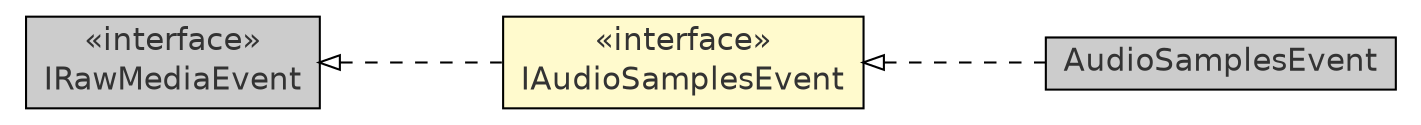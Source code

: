 #!/usr/local/bin/dot
#
# Class diagram 
# Generated by UmlGraph version 4.8 (http://www.spinellis.gr/sw/umlgraph)
#

digraph G {
	edge [fontname="Helvetica",fontsize=10,labelfontname="Helvetica",labelfontsize=10];
	node [fontname="Helvetica",fontsize=10,shape=plaintext];
	rankdir=LR;
	ranksep=1;
	// com.xuggle.mediatool.event.IAudioSamplesEvent
	c23852 [label=<<table border="0" cellborder="1" cellspacing="0" cellpadding="2" port="p" bgcolor="lemonChiffon" href="./IAudioSamplesEvent.html">
		<tr><td><table border="0" cellspacing="0" cellpadding="1">
			<tr><td> &laquo;interface&raquo; </td></tr>
			<tr><td> IAudioSamplesEvent </td></tr>
		</table></td></tr>
		</table>>, fontname="Helvetica", fontcolor="grey20", fontsize=15.0];
	// com.xuggle.mediatool.event.IRawMediaEvent
	c23854 [label=<<table border="0" cellborder="1" cellspacing="0" cellpadding="2" port="p" bgcolor="grey80" href="./IRawMediaEvent.html">
		<tr><td><table border="0" cellspacing="0" cellpadding="1">
			<tr><td> &laquo;interface&raquo; </td></tr>
			<tr><td> IRawMediaEvent </td></tr>
		</table></td></tr>
		</table>>, fontname="Helvetica", fontcolor="grey20", fontsize=15.0];
	// com.xuggle.mediatool.event.AudioSamplesEvent
	c23855 [label=<<table border="0" cellborder="1" cellspacing="0" cellpadding="2" port="p" bgcolor="grey80" href="./AudioSamplesEvent.html">
		<tr><td><table border="0" cellspacing="0" cellpadding="1">
			<tr><td> AudioSamplesEvent </td></tr>
		</table></td></tr>
		</table>>, fontname="Helvetica", fontcolor="grey20", fontsize=15.0];
	//com.xuggle.mediatool.event.IAudioSamplesEvent implements com.xuggle.mediatool.event.IRawMediaEvent
	c23854:p -> c23852:p [dir=back,arrowtail=empty,style=dashed];
	//com.xuggle.mediatool.event.AudioSamplesEvent implements com.xuggle.mediatool.event.IAudioSamplesEvent
	c23852:p -> c23855:p [dir=back,arrowtail=empty,style=dashed];
}

